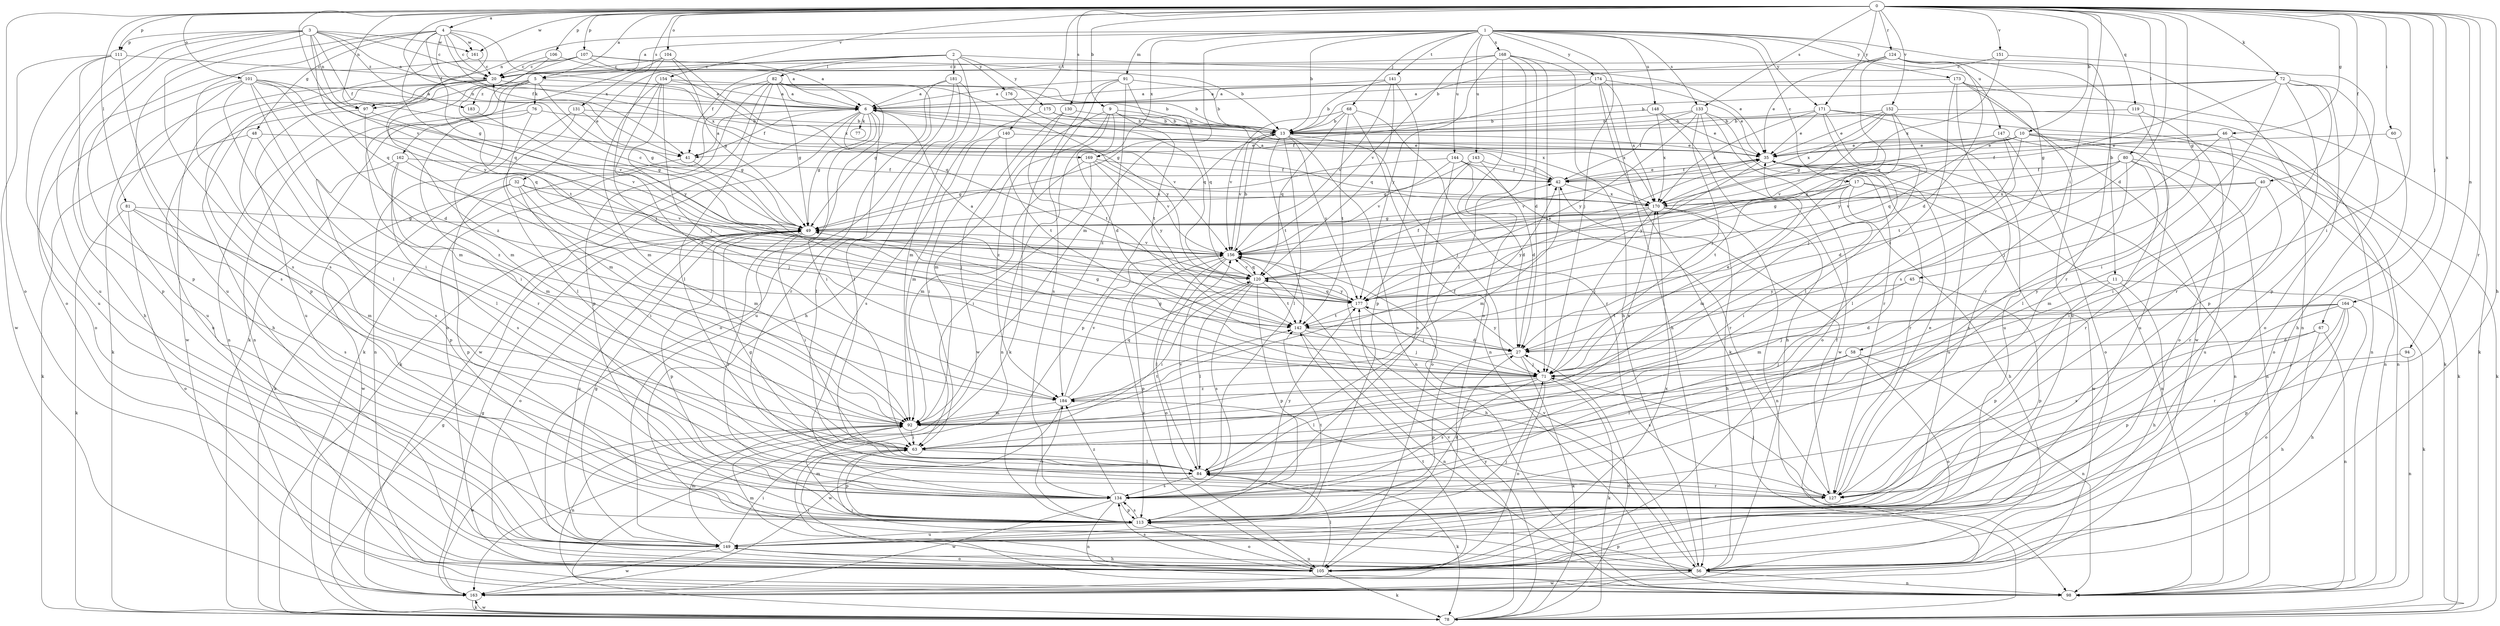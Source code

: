 strict digraph  {
0;
1;
2;
3;
4;
5;
6;
9;
10;
11;
13;
17;
20;
27;
32;
35;
40;
41;
42;
45;
46;
48;
49;
56;
58;
60;
63;
67;
68;
71;
72;
76;
77;
78;
80;
81;
82;
84;
91;
92;
94;
97;
98;
101;
104;
105;
106;
107;
111;
113;
119;
120;
124;
127;
130;
131;
133;
134;
140;
141;
142;
143;
144;
147;
148;
149;
151;
152;
154;
156;
161;
162;
163;
164;
168;
169;
170;
171;
173;
174;
175;
176;
177;
181;
183;
184;
0 -> 4  [label=a];
0 -> 5  [label=a];
0 -> 9  [label=b];
0 -> 10  [label=b];
0 -> 27  [label=d];
0 -> 40  [label=f];
0 -> 41  [label=f];
0 -> 45  [label=g];
0 -> 46  [label=g];
0 -> 56  [label=h];
0 -> 58  [label=i];
0 -> 60  [label=i];
0 -> 63  [label=i];
0 -> 67  [label=j];
0 -> 72  [label=k];
0 -> 80  [label=l];
0 -> 81  [label=l];
0 -> 94  [label=n];
0 -> 97  [label=n];
0 -> 101  [label=o];
0 -> 104  [label=o];
0 -> 105  [label=o];
0 -> 106  [label=p];
0 -> 107  [label=p];
0 -> 111  [label=p];
0 -> 119  [label=q];
0 -> 124  [label=r];
0 -> 127  [label=r];
0 -> 130  [label=s];
0 -> 131  [label=s];
0 -> 133  [label=s];
0 -> 140  [label=t];
0 -> 151  [label=v];
0 -> 152  [label=v];
0 -> 154  [label=v];
0 -> 156  [label=v];
0 -> 161  [label=w];
0 -> 164  [label=x];
0 -> 171  [label=y];
1 -> 5  [label=a];
1 -> 11  [label=b];
1 -> 13  [label=b];
1 -> 17  [label=c];
1 -> 68  [label=j];
1 -> 71  [label=j];
1 -> 91  [label=m];
1 -> 92  [label=m];
1 -> 97  [label=n];
1 -> 133  [label=s];
1 -> 141  [label=t];
1 -> 143  [label=u];
1 -> 144  [label=u];
1 -> 147  [label=u];
1 -> 148  [label=u];
1 -> 168  [label=x];
1 -> 169  [label=x];
1 -> 171  [label=y];
1 -> 173  [label=y];
1 -> 174  [label=y];
2 -> 20  [label=c];
2 -> 32  [label=e];
2 -> 35  [label=e];
2 -> 41  [label=f];
2 -> 56  [label=h];
2 -> 82  [label=l];
2 -> 175  [label=y];
2 -> 176  [label=y];
2 -> 181  [label=z];
3 -> 6  [label=a];
3 -> 20  [label=c];
3 -> 41  [label=f];
3 -> 97  [label=n];
3 -> 105  [label=o];
3 -> 111  [label=p];
3 -> 113  [label=p];
3 -> 120  [label=q];
3 -> 134  [label=s];
3 -> 149  [label=u];
3 -> 161  [label=w];
3 -> 183  [label=z];
4 -> 20  [label=c];
4 -> 41  [label=f];
4 -> 48  [label=g];
4 -> 49  [label=g];
4 -> 120  [label=q];
4 -> 134  [label=s];
4 -> 149  [label=u];
4 -> 161  [label=w];
4 -> 169  [label=x];
4 -> 170  [label=x];
4 -> 177  [label=y];
5 -> 13  [label=b];
5 -> 49  [label=g];
5 -> 76  [label=k];
5 -> 92  [label=m];
5 -> 97  [label=n];
5 -> 98  [label=n];
5 -> 162  [label=w];
5 -> 183  [label=z];
6 -> 13  [label=b];
6 -> 35  [label=e];
6 -> 41  [label=f];
6 -> 49  [label=g];
6 -> 63  [label=i];
6 -> 77  [label=k];
6 -> 78  [label=k];
6 -> 84  [label=l];
6 -> 156  [label=v];
6 -> 163  [label=w];
9 -> 13  [label=b];
9 -> 27  [label=d];
9 -> 92  [label=m];
9 -> 98  [label=n];
9 -> 142  [label=t];
9 -> 170  [label=x];
9 -> 184  [label=z];
10 -> 35  [label=e];
10 -> 41  [label=f];
10 -> 78  [label=k];
10 -> 84  [label=l];
10 -> 98  [label=n];
10 -> 120  [label=q];
10 -> 142  [label=t];
10 -> 170  [label=x];
11 -> 56  [label=h];
11 -> 78  [label=k];
11 -> 113  [label=p];
11 -> 177  [label=y];
13 -> 35  [label=e];
13 -> 71  [label=j];
13 -> 84  [label=l];
13 -> 98  [label=n];
13 -> 113  [label=p];
13 -> 142  [label=t];
13 -> 156  [label=v];
13 -> 177  [label=y];
17 -> 56  [label=h];
17 -> 63  [label=i];
17 -> 92  [label=m];
17 -> 98  [label=n];
17 -> 142  [label=t];
17 -> 163  [label=w];
17 -> 170  [label=x];
20 -> 6  [label=a];
20 -> 56  [label=h];
20 -> 78  [label=k];
20 -> 98  [label=n];
20 -> 149  [label=u];
20 -> 163  [label=w];
27 -> 71  [label=j];
27 -> 78  [label=k];
27 -> 113  [label=p];
27 -> 177  [label=y];
32 -> 63  [label=i];
32 -> 92  [label=m];
32 -> 113  [label=p];
32 -> 156  [label=v];
32 -> 163  [label=w];
32 -> 170  [label=x];
35 -> 42  [label=f];
35 -> 98  [label=n];
35 -> 127  [label=r];
35 -> 149  [label=u];
35 -> 156  [label=v];
35 -> 177  [label=y];
40 -> 49  [label=g];
40 -> 63  [label=i];
40 -> 92  [label=m];
40 -> 127  [label=r];
40 -> 170  [label=x];
41 -> 6  [label=a];
41 -> 71  [label=j];
41 -> 78  [label=k];
42 -> 6  [label=a];
42 -> 35  [label=e];
42 -> 92  [label=m];
42 -> 170  [label=x];
45 -> 92  [label=m];
45 -> 113  [label=p];
45 -> 177  [label=y];
46 -> 35  [label=e];
46 -> 42  [label=f];
46 -> 63  [label=i];
46 -> 71  [label=j];
46 -> 98  [label=n];
48 -> 35  [label=e];
48 -> 78  [label=k];
48 -> 84  [label=l];
48 -> 134  [label=s];
49 -> 20  [label=c];
49 -> 63  [label=i];
49 -> 105  [label=o];
49 -> 113  [label=p];
49 -> 127  [label=r];
49 -> 149  [label=u];
49 -> 156  [label=v];
56 -> 63  [label=i];
56 -> 98  [label=n];
56 -> 113  [label=p];
56 -> 149  [label=u];
56 -> 156  [label=v];
56 -> 163  [label=w];
58 -> 71  [label=j];
58 -> 84  [label=l];
58 -> 98  [label=n];
58 -> 105  [label=o];
58 -> 134  [label=s];
60 -> 35  [label=e];
60 -> 105  [label=o];
63 -> 84  [label=l];
63 -> 113  [label=p];
67 -> 27  [label=d];
67 -> 56  [label=h];
67 -> 98  [label=n];
67 -> 113  [label=p];
68 -> 13  [label=b];
68 -> 98  [label=n];
68 -> 120  [label=q];
68 -> 127  [label=r];
68 -> 142  [label=t];
68 -> 156  [label=v];
71 -> 35  [label=e];
71 -> 49  [label=g];
71 -> 78  [label=k];
71 -> 84  [label=l];
71 -> 105  [label=o];
71 -> 134  [label=s];
71 -> 184  [label=z];
72 -> 6  [label=a];
72 -> 13  [label=b];
72 -> 49  [label=g];
72 -> 56  [label=h];
72 -> 63  [label=i];
72 -> 105  [label=o];
72 -> 113  [label=p];
72 -> 127  [label=r];
76 -> 13  [label=b];
76 -> 63  [label=i];
76 -> 92  [label=m];
76 -> 127  [label=r];
78 -> 27  [label=d];
78 -> 49  [label=g];
78 -> 156  [label=v];
78 -> 163  [label=w];
78 -> 177  [label=y];
80 -> 27  [label=d];
80 -> 42  [label=f];
80 -> 98  [label=n];
80 -> 127  [label=r];
80 -> 134  [label=s];
80 -> 149  [label=u];
80 -> 156  [label=v];
81 -> 49  [label=g];
81 -> 78  [label=k];
81 -> 92  [label=m];
81 -> 105  [label=o];
81 -> 134  [label=s];
82 -> 6  [label=a];
82 -> 49  [label=g];
82 -> 78  [label=k];
82 -> 84  [label=l];
82 -> 105  [label=o];
82 -> 113  [label=p];
82 -> 127  [label=r];
82 -> 149  [label=u];
82 -> 177  [label=y];
84 -> 49  [label=g];
84 -> 78  [label=k];
84 -> 127  [label=r];
84 -> 134  [label=s];
84 -> 156  [label=v];
91 -> 6  [label=a];
91 -> 13  [label=b];
91 -> 78  [label=k];
91 -> 120  [label=q];
91 -> 134  [label=s];
91 -> 184  [label=z];
92 -> 63  [label=i];
92 -> 98  [label=n];
92 -> 142  [label=t];
92 -> 163  [label=w];
92 -> 170  [label=x];
94 -> 71  [label=j];
94 -> 98  [label=n];
97 -> 149  [label=u];
97 -> 156  [label=v];
97 -> 184  [label=z];
101 -> 6  [label=a];
101 -> 27  [label=d];
101 -> 63  [label=i];
101 -> 84  [label=l];
101 -> 92  [label=m];
101 -> 105  [label=o];
101 -> 120  [label=q];
101 -> 149  [label=u];
101 -> 156  [label=v];
104 -> 20  [label=c];
104 -> 49  [label=g];
104 -> 71  [label=j];
104 -> 78  [label=k];
104 -> 120  [label=q];
105 -> 63  [label=i];
105 -> 78  [label=k];
105 -> 84  [label=l];
105 -> 92  [label=m];
105 -> 134  [label=s];
105 -> 156  [label=v];
105 -> 170  [label=x];
106 -> 6  [label=a];
106 -> 20  [label=c];
106 -> 142  [label=t];
107 -> 6  [label=a];
107 -> 13  [label=b];
107 -> 20  [label=c];
107 -> 113  [label=p];
107 -> 170  [label=x];
107 -> 184  [label=z];
111 -> 20  [label=c];
111 -> 113  [label=p];
111 -> 134  [label=s];
111 -> 149  [label=u];
111 -> 163  [label=w];
113 -> 27  [label=d];
113 -> 92  [label=m];
113 -> 105  [label=o];
113 -> 134  [label=s];
113 -> 142  [label=t];
113 -> 149  [label=u];
113 -> 184  [label=z];
119 -> 13  [label=b];
119 -> 105  [label=o];
119 -> 149  [label=u];
120 -> 35  [label=e];
120 -> 42  [label=f];
120 -> 63  [label=i];
120 -> 84  [label=l];
120 -> 113  [label=p];
120 -> 134  [label=s];
120 -> 142  [label=t];
120 -> 156  [label=v];
120 -> 177  [label=y];
124 -> 13  [label=b];
124 -> 20  [label=c];
124 -> 27  [label=d];
124 -> 35  [label=e];
124 -> 98  [label=n];
124 -> 120  [label=q];
124 -> 127  [label=r];
124 -> 134  [label=s];
127 -> 35  [label=e];
127 -> 42  [label=f];
127 -> 71  [label=j];
127 -> 184  [label=z];
130 -> 13  [label=b];
130 -> 142  [label=t];
130 -> 163  [label=w];
131 -> 13  [label=b];
131 -> 49  [label=g];
131 -> 84  [label=l];
131 -> 98  [label=n];
133 -> 13  [label=b];
133 -> 42  [label=f];
133 -> 71  [label=j];
133 -> 105  [label=o];
133 -> 127  [label=r];
133 -> 163  [label=w];
133 -> 177  [label=y];
134 -> 98  [label=n];
134 -> 113  [label=p];
134 -> 163  [label=w];
134 -> 177  [label=y];
134 -> 184  [label=z];
140 -> 35  [label=e];
140 -> 63  [label=i];
140 -> 92  [label=m];
140 -> 142  [label=t];
141 -> 6  [label=a];
141 -> 13  [label=b];
141 -> 113  [label=p];
141 -> 120  [label=q];
141 -> 156  [label=v];
142 -> 27  [label=d];
142 -> 49  [label=g];
142 -> 71  [label=j];
142 -> 98  [label=n];
143 -> 27  [label=d];
143 -> 42  [label=f];
143 -> 49  [label=g];
143 -> 134  [label=s];
144 -> 27  [label=d];
144 -> 42  [label=f];
144 -> 49  [label=g];
144 -> 105  [label=o];
144 -> 127  [label=r];
144 -> 156  [label=v];
147 -> 35  [label=e];
147 -> 78  [label=k];
147 -> 84  [label=l];
147 -> 105  [label=o];
147 -> 156  [label=v];
148 -> 13  [label=b];
148 -> 35  [label=e];
148 -> 56  [label=h];
148 -> 170  [label=x];
149 -> 49  [label=g];
149 -> 56  [label=h];
149 -> 63  [label=i];
149 -> 71  [label=j];
149 -> 92  [label=m];
149 -> 105  [label=o];
149 -> 163  [label=w];
151 -> 20  [label=c];
151 -> 113  [label=p];
151 -> 170  [label=x];
152 -> 13  [label=b];
152 -> 35  [label=e];
152 -> 49  [label=g];
152 -> 98  [label=n];
152 -> 156  [label=v];
152 -> 170  [label=x];
152 -> 177  [label=y];
154 -> 6  [label=a];
154 -> 13  [label=b];
154 -> 71  [label=j];
154 -> 92  [label=m];
154 -> 177  [label=y];
154 -> 184  [label=z];
156 -> 13  [label=b];
156 -> 56  [label=h];
156 -> 84  [label=l];
156 -> 105  [label=o];
156 -> 113  [label=p];
156 -> 120  [label=q];
161 -> 20  [label=c];
161 -> 56  [label=h];
162 -> 42  [label=f];
162 -> 71  [label=j];
162 -> 92  [label=m];
162 -> 113  [label=p];
162 -> 134  [label=s];
163 -> 49  [label=g];
163 -> 78  [label=k];
163 -> 142  [label=t];
164 -> 27  [label=d];
164 -> 56  [label=h];
164 -> 71  [label=j];
164 -> 105  [label=o];
164 -> 113  [label=p];
164 -> 127  [label=r];
164 -> 134  [label=s];
164 -> 142  [label=t];
168 -> 20  [label=c];
168 -> 27  [label=d];
168 -> 56  [label=h];
168 -> 71  [label=j];
168 -> 84  [label=l];
168 -> 105  [label=o];
168 -> 156  [label=v];
168 -> 177  [label=y];
169 -> 42  [label=f];
169 -> 63  [label=i];
169 -> 92  [label=m];
169 -> 156  [label=v];
169 -> 177  [label=y];
170 -> 49  [label=g];
170 -> 56  [label=h];
170 -> 71  [label=j];
170 -> 98  [label=n];
170 -> 177  [label=y];
171 -> 13  [label=b];
171 -> 35  [label=e];
171 -> 71  [label=j];
171 -> 78  [label=k];
171 -> 84  [label=l];
171 -> 149  [label=u];
171 -> 170  [label=x];
173 -> 6  [label=a];
173 -> 78  [label=k];
173 -> 127  [label=r];
173 -> 149  [label=u];
173 -> 163  [label=w];
173 -> 184  [label=z];
174 -> 6  [label=a];
174 -> 35  [label=e];
174 -> 49  [label=g];
174 -> 56  [label=h];
174 -> 78  [label=k];
174 -> 170  [label=x];
175 -> 13  [label=b];
175 -> 134  [label=s];
175 -> 170  [label=x];
176 -> 120  [label=q];
177 -> 6  [label=a];
177 -> 71  [label=j];
177 -> 120  [label=q];
177 -> 142  [label=t];
181 -> 6  [label=a];
181 -> 49  [label=g];
181 -> 84  [label=l];
181 -> 92  [label=m];
181 -> 105  [label=o];
183 -> 49  [label=g];
184 -> 42  [label=f];
184 -> 92  [label=m];
184 -> 120  [label=q];
184 -> 156  [label=v];
184 -> 163  [label=w];
}
